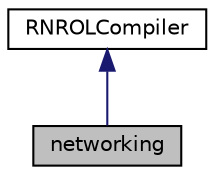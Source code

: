 digraph "networking"
{
  edge [fontname="Helvetica",fontsize="10",labelfontname="Helvetica",labelfontsize="10"];
  node [fontname="Helvetica",fontsize="10",shape=record];
  Node1 [label="networking",height=0.2,width=0.4,color="black", fillcolor="grey75", style="filled" fontcolor="black"];
  Node2 -> Node1 [dir="back",color="midnightblue",fontsize="10",style="solid",fontname="Helvetica"];
  Node2 [label="RNROLCompiler",height=0.2,width=0.4,color="black", fillcolor="white", style="filled",URL="$classRNReplicaNet_1_1RNROLCompiler.html"];
}
